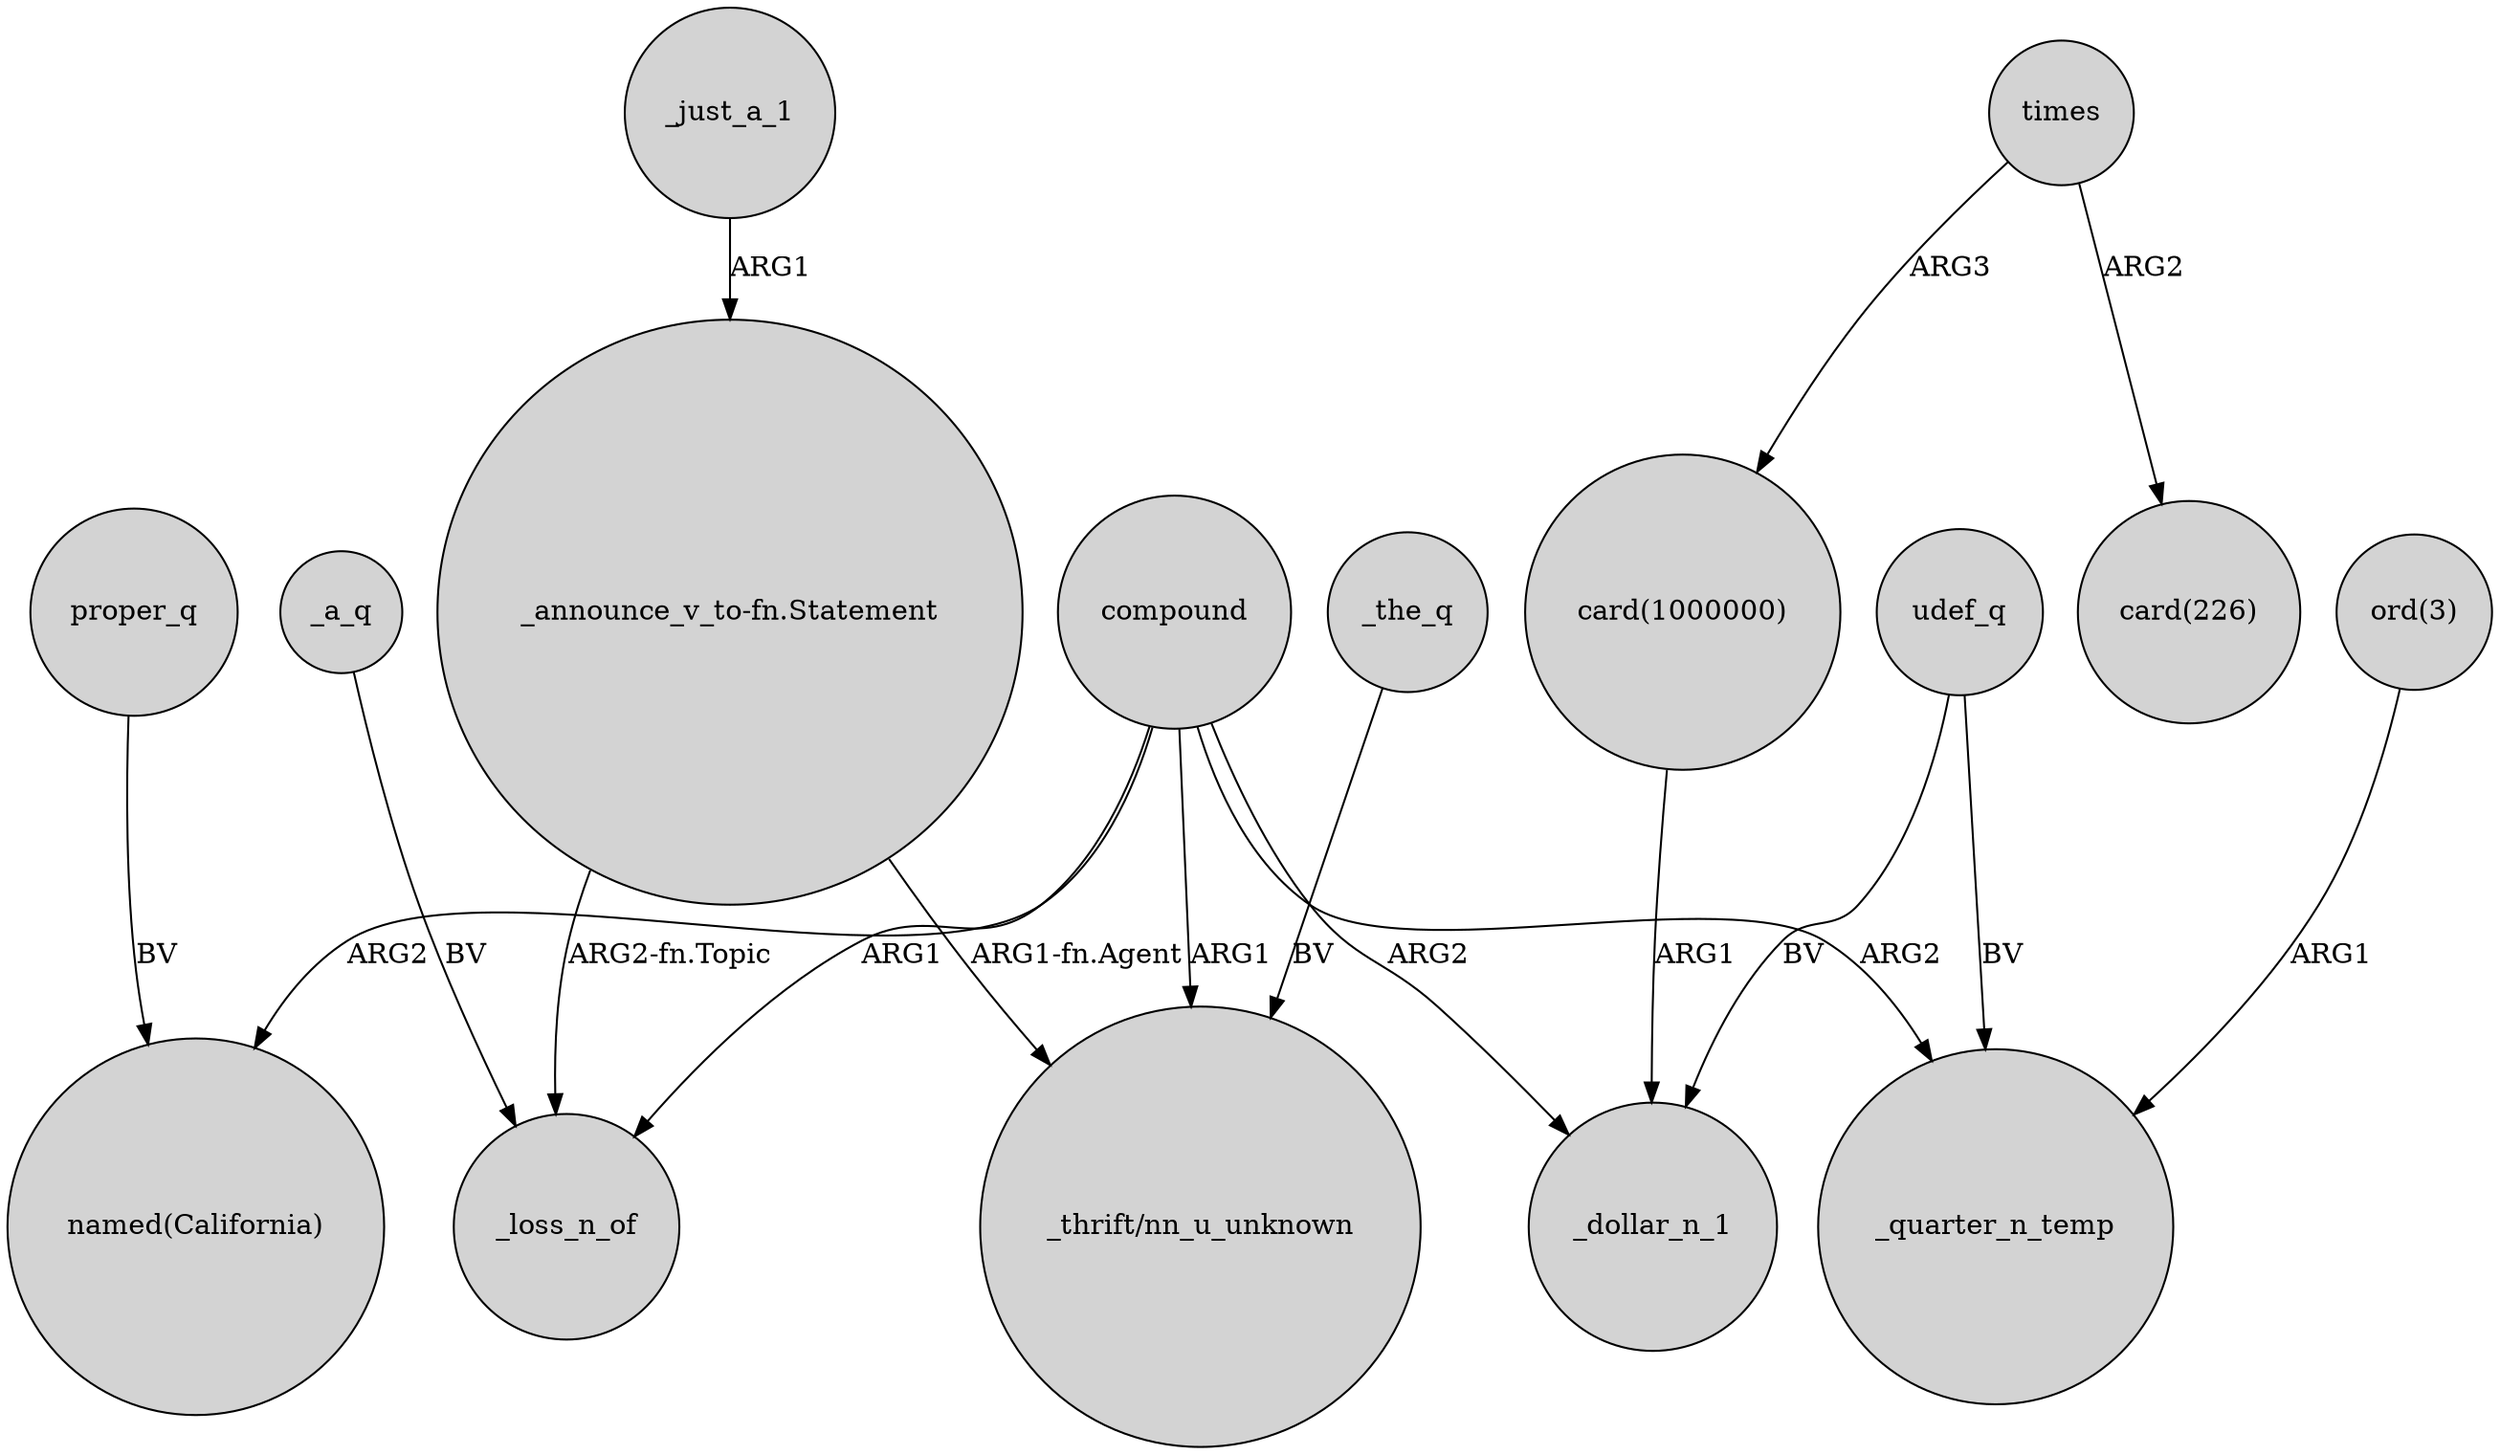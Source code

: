 digraph {
	node [shape=circle style=filled]
	compound -> "named(California)" [label=ARG2]
	"_announce_v_to-fn.Statement" -> _loss_n_of [label="ARG2-fn.Topic"]
	proper_q -> "named(California)" [label=BV]
	times -> "card(226)" [label=ARG2]
	"card(1000000)" -> _dollar_n_1 [label=ARG1]
	compound -> _loss_n_of [label=ARG1]
	compound -> _quarter_n_temp [label=ARG2]
	"ord(3)" -> _quarter_n_temp [label=ARG1]
	times -> "card(1000000)" [label=ARG3]
	_just_a_1 -> "_announce_v_to-fn.Statement" [label=ARG1]
	udef_q -> _quarter_n_temp [label=BV]
	compound -> _dollar_n_1 [label=ARG2]
	_the_q -> "_thrift/nn_u_unknown" [label=BV]
	_a_q -> _loss_n_of [label=BV]
	"_announce_v_to-fn.Statement" -> "_thrift/nn_u_unknown" [label="ARG1-fn.Agent"]
	udef_q -> _dollar_n_1 [label=BV]
	compound -> "_thrift/nn_u_unknown" [label=ARG1]
}
